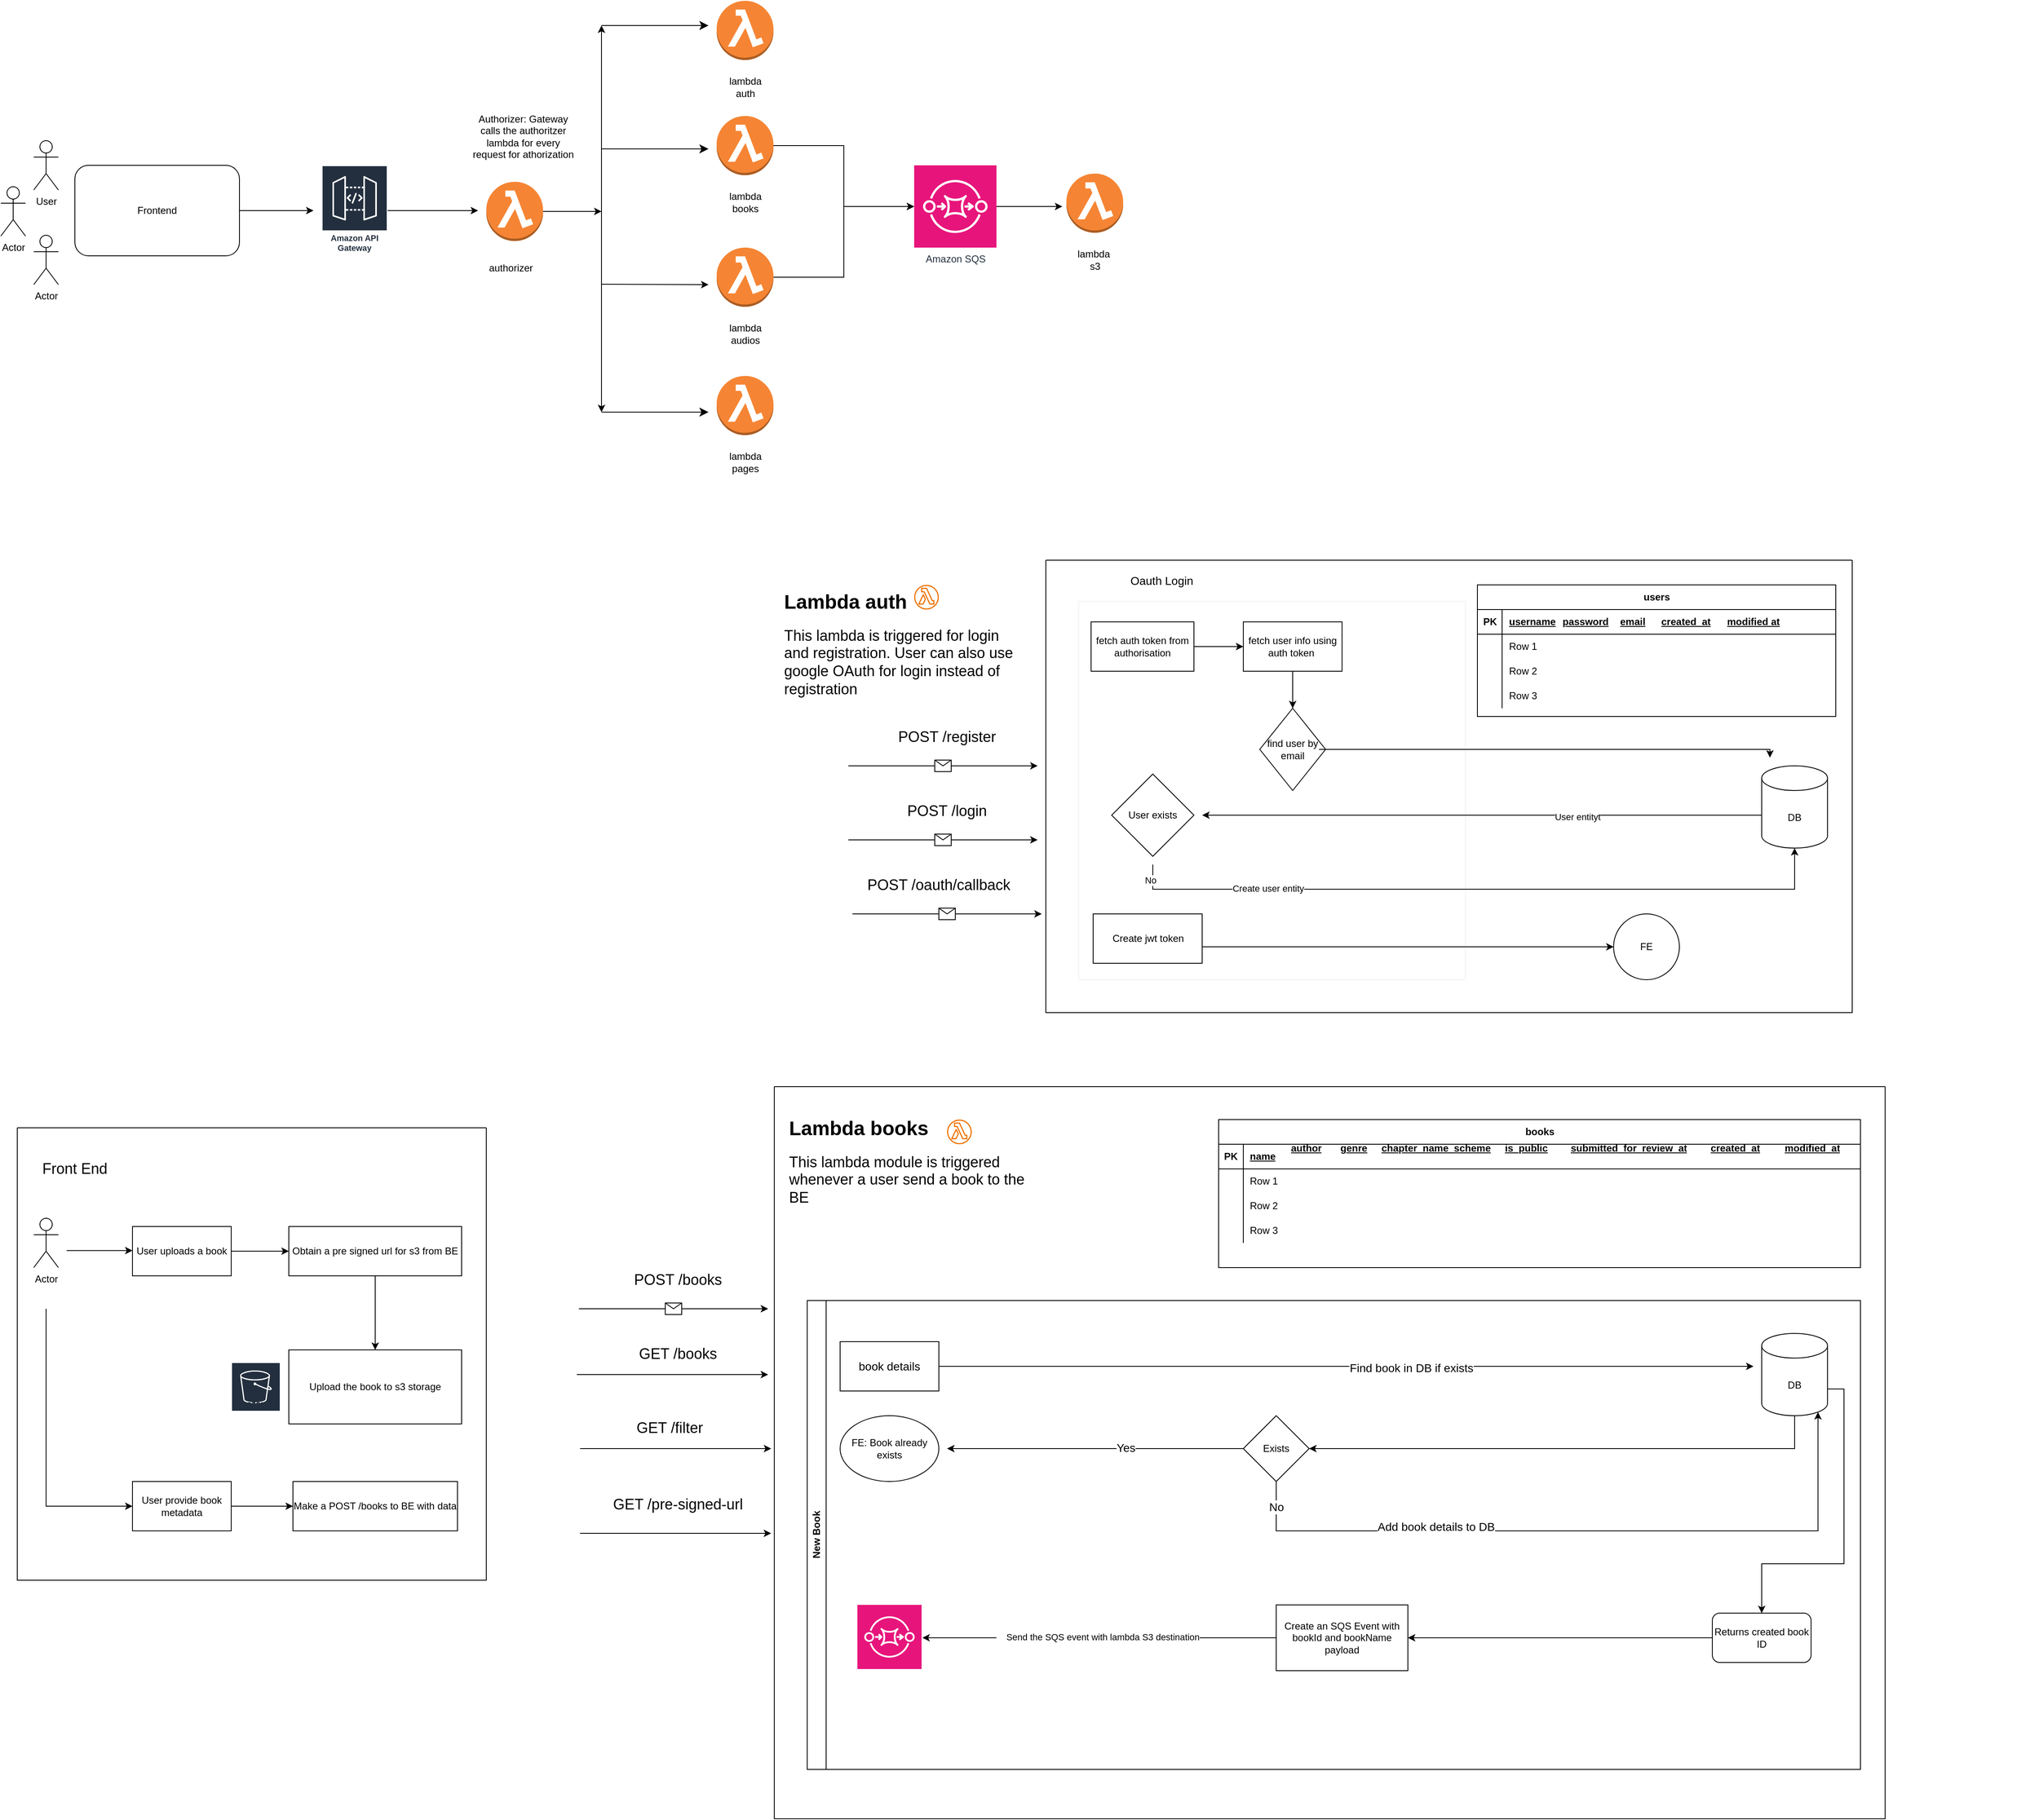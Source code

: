 <mxfile version="24.8.6">
  <diagram name="Page-1" id="2YBvvXClWsGukQMizWep">
    <mxGraphModel dx="1363" dy="924" grid="1" gridSize="10" guides="1" tooltips="1" connect="1" arrows="1" fold="1" page="1" pageScale="1" pageWidth="850" pageHeight="1100" math="0" shadow="0">
      <root>
        <mxCell id="0" />
        <mxCell id="1" parent="0" />
        <mxCell id="t9KaYm3IcildCPDt8CfC-64" style="edgeStyle=orthogonalEdgeStyle;rounded=0;orthogonalLoop=1;jettySize=auto;html=1;" edge="1" parent="1" source="t9KaYm3IcildCPDt8CfC-1">
          <mxGeometry relative="1" as="geometry">
            <mxPoint x="400" y="275" as="targetPoint" />
          </mxGeometry>
        </mxCell>
        <mxCell id="t9KaYm3IcildCPDt8CfC-1" value="Frontend" style="rounded=1;whiteSpace=wrap;html=1;" vertex="1" parent="1">
          <mxGeometry x="110" y="220" width="200" height="110" as="geometry" />
        </mxCell>
        <mxCell id="t9KaYm3IcildCPDt8CfC-2" value="User" style="shape=umlActor;verticalLabelPosition=bottom;verticalAlign=top;html=1;outlineConnect=0;" vertex="1" parent="1">
          <mxGeometry x="60" y="190" width="30" height="60" as="geometry" />
        </mxCell>
        <mxCell id="t9KaYm3IcildCPDt8CfC-45" style="edgeStyle=orthogonalEdgeStyle;rounded=0;orthogonalLoop=1;jettySize=auto;html=1;" edge="1" parent="1" source="t9KaYm3IcildCPDt8CfC-3">
          <mxGeometry relative="1" as="geometry">
            <mxPoint x="600" y="275" as="targetPoint" />
          </mxGeometry>
        </mxCell>
        <mxCell id="t9KaYm3IcildCPDt8CfC-3" value="Amazon API Gateway" style="sketch=0;outlineConnect=0;fontColor=#232F3E;gradientColor=none;strokeColor=#ffffff;fillColor=#232F3E;dashed=0;verticalLabelPosition=middle;verticalAlign=bottom;align=center;html=1;whiteSpace=wrap;fontSize=10;fontStyle=1;spacing=3;shape=mxgraph.aws4.productIcon;prIcon=mxgraph.aws4.api_gateway;" vertex="1" parent="1">
          <mxGeometry x="410" y="220" width="80" height="110" as="geometry" />
        </mxCell>
        <mxCell id="t9KaYm3IcildCPDt8CfC-52" style="edgeStyle=orthogonalEdgeStyle;rounded=0;orthogonalLoop=1;jettySize=auto;html=1;" edge="1" parent="1" source="t9KaYm3IcildCPDt8CfC-20">
          <mxGeometry relative="1" as="geometry">
            <mxPoint x="750" y="276" as="targetPoint" />
          </mxGeometry>
        </mxCell>
        <mxCell id="t9KaYm3IcildCPDt8CfC-20" value="" style="outlineConnect=0;dashed=0;verticalLabelPosition=bottom;verticalAlign=top;align=center;html=1;shape=mxgraph.aws3.lambda_function;fillColor=#F58534;gradientColor=none;" vertex="1" parent="1">
          <mxGeometry x="610" y="240" width="69" height="72" as="geometry" />
        </mxCell>
        <mxCell id="t9KaYm3IcildCPDt8CfC-21" value="authorizer" style="text;html=1;align=center;verticalAlign=middle;whiteSpace=wrap;rounded=0;" vertex="1" parent="1">
          <mxGeometry x="610" y="330" width="60" height="30" as="geometry" />
        </mxCell>
        <mxCell id="t9KaYm3IcildCPDt8CfC-22" value="" style="outlineConnect=0;dashed=0;verticalLabelPosition=bottom;verticalAlign=top;align=center;html=1;shape=mxgraph.aws3.lambda_function;fillColor=#F58534;gradientColor=none;" vertex="1" parent="1">
          <mxGeometry x="890" y="160" width="69" height="72" as="geometry" />
        </mxCell>
        <mxCell id="t9KaYm3IcildCPDt8CfC-23" value="lambda books" style="text;html=1;align=center;verticalAlign=middle;whiteSpace=wrap;rounded=0;" vertex="1" parent="1">
          <mxGeometry x="894.5" y="250" width="60" height="30" as="geometry" />
        </mxCell>
        <mxCell id="t9KaYm3IcildCPDt8CfC-24" value="" style="outlineConnect=0;dashed=0;verticalLabelPosition=bottom;verticalAlign=top;align=center;html=1;shape=mxgraph.aws3.lambda_function;fillColor=#F58534;gradientColor=none;" vertex="1" parent="1">
          <mxGeometry x="890" y="320" width="69" height="72" as="geometry" />
        </mxCell>
        <mxCell id="t9KaYm3IcildCPDt8CfC-25" value="lambda audios&lt;span style=&quot;caret-color: rgba(0, 0, 0, 0); color: rgba(0, 0, 0, 0); font-family: monospace; font-size: 0px; text-align: start; white-space: nowrap;&quot;&gt;%3CmxGraphModel%3E%3Croot%3E%3CmxCell%20id%3D%220%22%2F%3E%3CmxCell%20id%3D%221%22%20parent%3D%220%22%2F%3E%3CmxCell%20id%3D%222%22%20value%3D%22%22%20style%3D%22outlineConnect%3D0%3Bdashed%3D0%3BverticalLabelPosition%3Dbottom%3BverticalAlign%3Dtop%3Balign%3Dcenter%3Bhtml%3D1%3Bshape%3Dmxgraph.aws3.lambda_function%3BfillColor%3D%23F58534%3BgradientColor%3Dnone%3B%22%20vertex%3D%221%22%20parent%3D%221%22%3E%3CmxGeometry%20x%3D%22490%22%20y%3D%22460%22%20width%3D%2269%22%20height%3D%2272%22%20as%3D%22geometry%22%2F%3E%3C%2FmxCell%3E%3CmxCell%20id%3D%223%22%20value%3D%22books%22%20style%3D%22text%3Bhtml%3D1%3Balign%3Dcenter%3BverticalAlign%3Dmiddle%3BwhiteSpace%3Dwrap%3Brounded%3D0%3B%22%20vertex%3D%221%22%20parent%3D%221%22%3E%3CmxGeometry%20x%3D%22494.5%22%20y%3D%22550%22%20width%3D%2260%22%20height%3D%2230%22%20as%3D%22geometry%22%2F%3E%3C%2FmxCell%3E%3C%2Froot%3E%3C%2FmxGraphModel%3E&lt;/span&gt;" style="text;html=1;align=center;verticalAlign=middle;whiteSpace=wrap;rounded=0;" vertex="1" parent="1">
          <mxGeometry x="894.5" y="410" width="60" height="30" as="geometry" />
        </mxCell>
        <mxCell id="t9KaYm3IcildCPDt8CfC-26" value="" style="outlineConnect=0;dashed=0;verticalLabelPosition=bottom;verticalAlign=top;align=center;html=1;shape=mxgraph.aws3.lambda_function;fillColor=#F58534;gradientColor=none;" vertex="1" parent="1">
          <mxGeometry x="890" y="476" width="69" height="72" as="geometry" />
        </mxCell>
        <mxCell id="t9KaYm3IcildCPDt8CfC-27" value="lambda pages" style="text;html=1;align=center;verticalAlign=middle;whiteSpace=wrap;rounded=0;" vertex="1" parent="1">
          <mxGeometry x="894.5" y="566" width="60" height="30" as="geometry" />
        </mxCell>
        <mxCell id="t9KaYm3IcildCPDt8CfC-28" value="" style="outlineConnect=0;dashed=0;verticalLabelPosition=bottom;verticalAlign=top;align=center;html=1;shape=mxgraph.aws3.lambda_function;fillColor=#F58534;gradientColor=none;" vertex="1" parent="1">
          <mxGeometry x="1315" y="230" width="69" height="72" as="geometry" />
        </mxCell>
        <mxCell id="t9KaYm3IcildCPDt8CfC-29" value="lambda&amp;nbsp;&lt;div&gt;s3&lt;/div&gt;" style="text;html=1;align=center;verticalAlign=middle;whiteSpace=wrap;rounded=0;" vertex="1" parent="1">
          <mxGeometry x="1319.5" y="320" width="60" height="30" as="geometry" />
        </mxCell>
        <mxCell id="t9KaYm3IcildCPDt8CfC-38" value="" style="edgeStyle=segmentEdgeStyle;endArrow=classic;html=1;curved=0;rounded=0;endSize=8;startSize=8;sourcePerimeterSpacing=0;targetPerimeterSpacing=0;" edge="1" parent="1">
          <mxGeometry width="100" relative="1" as="geometry">
            <mxPoint x="750" y="200" as="sourcePoint" />
            <mxPoint x="880" y="200" as="targetPoint" />
            <Array as="points">
              <mxPoint x="780" y="200" />
              <mxPoint x="780" y="200" />
            </Array>
          </mxGeometry>
        </mxCell>
        <mxCell id="t9KaYm3IcildCPDt8CfC-39" value="" style="endArrow=classic;html=1;rounded=0;" edge="1" parent="1">
          <mxGeometry width="50" height="50" relative="1" as="geometry">
            <mxPoint x="750" y="364.5" as="sourcePoint" />
            <mxPoint x="880" y="365" as="targetPoint" />
          </mxGeometry>
        </mxCell>
        <mxCell id="t9KaYm3IcildCPDt8CfC-41" value="" style="edgeStyle=segmentEdgeStyle;endArrow=classic;html=1;curved=0;rounded=0;endSize=8;startSize=8;sourcePerimeterSpacing=0;targetPerimeterSpacing=0;" edge="1" parent="1">
          <mxGeometry width="100" relative="1" as="geometry">
            <mxPoint x="750" y="520" as="sourcePoint" />
            <mxPoint x="880" y="520" as="targetPoint" />
            <Array as="points">
              <mxPoint x="820" y="520" />
              <mxPoint x="820" y="520" />
            </Array>
          </mxGeometry>
        </mxCell>
        <mxCell id="t9KaYm3IcildCPDt8CfC-43" style="edgeStyle=orthogonalEdgeStyle;rounded=0;orthogonalLoop=1;jettySize=auto;html=1;" edge="1" parent="1">
          <mxGeometry relative="1" as="geometry">
            <mxPoint x="750" y="520" as="targetPoint" />
            <mxPoint x="750" y="395" as="sourcePoint" />
            <Array as="points">
              <mxPoint x="750" y="365" />
              <mxPoint x="750" y="365" />
            </Array>
          </mxGeometry>
        </mxCell>
        <mxCell id="t9KaYm3IcildCPDt8CfC-46" value="Authorizer: Gateway calls the authoritzer lambda for every request for athorization" style="text;html=1;align=center;verticalAlign=middle;whiteSpace=wrap;rounded=0;" vertex="1" parent="1">
          <mxGeometry x="590" y="150" width="130" height="70" as="geometry" />
        </mxCell>
        <mxCell id="t9KaYm3IcildCPDt8CfC-47" value="" style="outlineConnect=0;dashed=0;verticalLabelPosition=bottom;verticalAlign=top;align=center;html=1;shape=mxgraph.aws3.lambda_function;fillColor=#F58534;gradientColor=none;" vertex="1" parent="1">
          <mxGeometry x="890" y="20" width="69" height="72" as="geometry" />
        </mxCell>
        <mxCell id="t9KaYm3IcildCPDt8CfC-48" value="lambda auth" style="text;html=1;align=center;verticalAlign=middle;whiteSpace=wrap;rounded=0;" vertex="1" parent="1">
          <mxGeometry x="894.5" y="110" width="60" height="30" as="geometry" />
        </mxCell>
        <mxCell id="t9KaYm3IcildCPDt8CfC-49" value="" style="edgeStyle=segmentEdgeStyle;endArrow=classic;html=1;curved=0;rounded=0;endSize=8;startSize=8;sourcePerimeterSpacing=0;targetPerimeterSpacing=0;" edge="1" parent="1">
          <mxGeometry width="100" relative="1" as="geometry">
            <mxPoint x="750" y="50" as="sourcePoint" />
            <mxPoint x="880" y="50" as="targetPoint" />
            <Array as="points">
              <mxPoint x="840" y="50" />
              <mxPoint x="840" y="50" />
            </Array>
          </mxGeometry>
        </mxCell>
        <mxCell id="t9KaYm3IcildCPDt8CfC-51" value="" style="endArrow=classic;html=1;rounded=0;" edge="1" parent="1">
          <mxGeometry width="50" height="50" relative="1" as="geometry">
            <mxPoint x="750" y="200" as="sourcePoint" />
            <mxPoint x="750" y="50" as="targetPoint" />
          </mxGeometry>
        </mxCell>
        <mxCell id="t9KaYm3IcildCPDt8CfC-53" value="" style="endArrow=none;html=1;rounded=0;" edge="1" parent="1">
          <mxGeometry width="50" height="50" relative="1" as="geometry">
            <mxPoint x="750" y="370" as="sourcePoint" />
            <mxPoint x="750" y="200" as="targetPoint" />
          </mxGeometry>
        </mxCell>
        <mxCell id="t9KaYm3IcildCPDt8CfC-63" style="edgeStyle=orthogonalEdgeStyle;rounded=0;orthogonalLoop=1;jettySize=auto;html=1;" edge="1" parent="1" source="t9KaYm3IcildCPDt8CfC-55">
          <mxGeometry relative="1" as="geometry">
            <mxPoint x="1310" y="270" as="targetPoint" />
          </mxGeometry>
        </mxCell>
        <mxCell id="t9KaYm3IcildCPDt8CfC-55" value="Amazon SQS" style="sketch=0;points=[[0,0,0],[0.25,0,0],[0.5,0,0],[0.75,0,0],[1,0,0],[0,1,0],[0.25,1,0],[0.5,1,0],[0.75,1,0],[1,1,0],[0,0.25,0],[0,0.5,0],[0,0.75,0],[1,0.25,0],[1,0.5,0],[1,0.75,0]];outlineConnect=0;fontColor=#232F3E;fillColor=#E7157B;strokeColor=#ffffff;dashed=0;verticalLabelPosition=bottom;verticalAlign=top;align=center;html=1;fontSize=12;fontStyle=0;aspect=fixed;shape=mxgraph.aws4.resourceIcon;resIcon=mxgraph.aws4.sqs;" vertex="1" parent="1">
          <mxGeometry x="1130" y="220" width="100" height="100" as="geometry" />
        </mxCell>
        <mxCell id="t9KaYm3IcildCPDt8CfC-60" style="edgeStyle=orthogonalEdgeStyle;rounded=0;orthogonalLoop=1;jettySize=auto;html=1;entryX=0;entryY=0.5;entryDx=0;entryDy=0;entryPerimeter=0;" edge="1" parent="1" source="t9KaYm3IcildCPDt8CfC-22" target="t9KaYm3IcildCPDt8CfC-55">
          <mxGeometry relative="1" as="geometry" />
        </mxCell>
        <mxCell id="t9KaYm3IcildCPDt8CfC-61" style="edgeStyle=orthogonalEdgeStyle;rounded=0;orthogonalLoop=1;jettySize=auto;html=1;entryX=0;entryY=0.5;entryDx=0;entryDy=0;entryPerimeter=0;" edge="1" parent="1" source="t9KaYm3IcildCPDt8CfC-24" target="t9KaYm3IcildCPDt8CfC-55">
          <mxGeometry relative="1" as="geometry" />
        </mxCell>
        <mxCell id="t9KaYm3IcildCPDt8CfC-65" value="Actor" style="shape=umlActor;verticalLabelPosition=bottom;verticalAlign=top;html=1;outlineConnect=0;" vertex="1" parent="1">
          <mxGeometry x="20" y="246" width="30" height="60" as="geometry" />
        </mxCell>
        <mxCell id="t9KaYm3IcildCPDt8CfC-67" value="Actor" style="shape=umlActor;verticalLabelPosition=bottom;verticalAlign=top;html=1;outlineConnect=0;" vertex="1" parent="1">
          <mxGeometry x="60" y="305" width="30" height="60" as="geometry" />
        </mxCell>
        <mxCell id="t9KaYm3IcildCPDt8CfC-68" value="&lt;h1 style=&quot;margin-top: 0px;&quot;&gt;Lambda auth&lt;/h1&gt;&lt;div&gt;&lt;font style=&quot;font-size: 18px;&quot;&gt;This lambda is triggered for login and registration. User can also use google OAuth for&amp;nbsp;login instead of registration&lt;/font&gt;&lt;/div&gt;" style="text;html=1;whiteSpace=wrap;overflow=hidden;rounded=0;" vertex="1" parent="1">
          <mxGeometry x="970" y="730" width="290" height="140" as="geometry" />
        </mxCell>
        <mxCell id="t9KaYm3IcildCPDt8CfC-70" value="" style="sketch=0;outlineConnect=0;fontColor=#232F3E;gradientColor=none;fillColor=#ED7100;strokeColor=none;dashed=0;verticalLabelPosition=bottom;verticalAlign=top;align=center;html=1;fontSize=12;fontStyle=0;aspect=fixed;pointerEvents=1;shape=mxgraph.aws4.lambda_function;" vertex="1" parent="1">
          <mxGeometry x="1130" y="730" width="30" height="30" as="geometry" />
        </mxCell>
        <mxCell id="t9KaYm3IcildCPDt8CfC-71" value="" style="swimlane;startSize=0;" vertex="1" parent="1">
          <mxGeometry x="1290" y="700" width="980" height="550" as="geometry">
            <mxRectangle x="370" y="740" width="50" height="40" as="alternateBounds" />
          </mxGeometry>
        </mxCell>
        <mxCell id="t9KaYm3IcildCPDt8CfC-86" value="users" style="shape=table;startSize=30;container=1;collapsible=1;childLayout=tableLayout;fixedRows=1;rowLines=0;fontStyle=1;align=center;resizeLast=1;html=1;" vertex="1" parent="t9KaYm3IcildCPDt8CfC-71">
          <mxGeometry x="524.5" y="30" width="435.5" height="160" as="geometry" />
        </mxCell>
        <mxCell id="t9KaYm3IcildCPDt8CfC-87" value="" style="shape=tableRow;horizontal=0;startSize=0;swimlaneHead=0;swimlaneBody=0;fillColor=none;collapsible=0;dropTarget=0;points=[[0,0.5],[1,0.5]];portConstraint=eastwest;top=0;left=0;right=0;bottom=1;" vertex="1" parent="t9KaYm3IcildCPDt8CfC-86">
          <mxGeometry y="30" width="435.5" height="30" as="geometry" />
        </mxCell>
        <mxCell id="t9KaYm3IcildCPDt8CfC-88" value="PK" style="shape=partialRectangle;connectable=0;fillColor=none;top=0;left=0;bottom=0;right=0;fontStyle=1;overflow=hidden;whiteSpace=wrap;html=1;" vertex="1" parent="t9KaYm3IcildCPDt8CfC-87">
          <mxGeometry width="30" height="30" as="geometry">
            <mxRectangle width="30" height="30" as="alternateBounds" />
          </mxGeometry>
        </mxCell>
        <mxCell id="t9KaYm3IcildCPDt8CfC-89" value="username" style="shape=partialRectangle;connectable=0;fillColor=none;top=0;left=0;bottom=0;right=0;align=left;spacingLeft=6;fontStyle=5;overflow=hidden;whiteSpace=wrap;html=1;" vertex="1" parent="t9KaYm3IcildCPDt8CfC-87">
          <mxGeometry x="30" width="405.5" height="30" as="geometry">
            <mxRectangle width="405.5" height="30" as="alternateBounds" />
          </mxGeometry>
        </mxCell>
        <mxCell id="t9KaYm3IcildCPDt8CfC-90" value="" style="shape=tableRow;horizontal=0;startSize=0;swimlaneHead=0;swimlaneBody=0;fillColor=none;collapsible=0;dropTarget=0;points=[[0,0.5],[1,0.5]];portConstraint=eastwest;top=0;left=0;right=0;bottom=0;" vertex="1" parent="t9KaYm3IcildCPDt8CfC-86">
          <mxGeometry y="60" width="435.5" height="30" as="geometry" />
        </mxCell>
        <mxCell id="t9KaYm3IcildCPDt8CfC-91" value="" style="shape=partialRectangle;connectable=0;fillColor=none;top=0;left=0;bottom=0;right=0;editable=1;overflow=hidden;whiteSpace=wrap;html=1;" vertex="1" parent="t9KaYm3IcildCPDt8CfC-90">
          <mxGeometry width="30" height="30" as="geometry">
            <mxRectangle width="30" height="30" as="alternateBounds" />
          </mxGeometry>
        </mxCell>
        <mxCell id="t9KaYm3IcildCPDt8CfC-92" value="Row 1" style="shape=partialRectangle;connectable=0;fillColor=none;top=0;left=0;bottom=0;right=0;align=left;spacingLeft=6;overflow=hidden;whiteSpace=wrap;html=1;" vertex="1" parent="t9KaYm3IcildCPDt8CfC-90">
          <mxGeometry x="30" width="405.5" height="30" as="geometry">
            <mxRectangle width="405.5" height="30" as="alternateBounds" />
          </mxGeometry>
        </mxCell>
        <mxCell id="t9KaYm3IcildCPDt8CfC-93" value="" style="shape=tableRow;horizontal=0;startSize=0;swimlaneHead=0;swimlaneBody=0;fillColor=none;collapsible=0;dropTarget=0;points=[[0,0.5],[1,0.5]];portConstraint=eastwest;top=0;left=0;right=0;bottom=0;" vertex="1" parent="t9KaYm3IcildCPDt8CfC-86">
          <mxGeometry y="90" width="435.5" height="30" as="geometry" />
        </mxCell>
        <mxCell id="t9KaYm3IcildCPDt8CfC-94" value="" style="shape=partialRectangle;connectable=0;fillColor=none;top=0;left=0;bottom=0;right=0;editable=1;overflow=hidden;whiteSpace=wrap;html=1;" vertex="1" parent="t9KaYm3IcildCPDt8CfC-93">
          <mxGeometry width="30" height="30" as="geometry">
            <mxRectangle width="30" height="30" as="alternateBounds" />
          </mxGeometry>
        </mxCell>
        <mxCell id="t9KaYm3IcildCPDt8CfC-95" value="Row 2" style="shape=partialRectangle;connectable=0;fillColor=none;top=0;left=0;bottom=0;right=0;align=left;spacingLeft=6;overflow=hidden;whiteSpace=wrap;html=1;" vertex="1" parent="t9KaYm3IcildCPDt8CfC-93">
          <mxGeometry x="30" width="405.5" height="30" as="geometry">
            <mxRectangle width="405.5" height="30" as="alternateBounds" />
          </mxGeometry>
        </mxCell>
        <mxCell id="t9KaYm3IcildCPDt8CfC-96" value="" style="shape=tableRow;horizontal=0;startSize=0;swimlaneHead=0;swimlaneBody=0;fillColor=none;collapsible=0;dropTarget=0;points=[[0,0.5],[1,0.5]];portConstraint=eastwest;top=0;left=0;right=0;bottom=0;" vertex="1" parent="t9KaYm3IcildCPDt8CfC-86">
          <mxGeometry y="120" width="435.5" height="30" as="geometry" />
        </mxCell>
        <mxCell id="t9KaYm3IcildCPDt8CfC-97" value="" style="shape=partialRectangle;connectable=0;fillColor=none;top=0;left=0;bottom=0;right=0;editable=1;overflow=hidden;whiteSpace=wrap;html=1;" vertex="1" parent="t9KaYm3IcildCPDt8CfC-96">
          <mxGeometry width="30" height="30" as="geometry">
            <mxRectangle width="30" height="30" as="alternateBounds" />
          </mxGeometry>
        </mxCell>
        <mxCell id="t9KaYm3IcildCPDt8CfC-98" value="Row 3" style="shape=partialRectangle;connectable=0;fillColor=none;top=0;left=0;bottom=0;right=0;align=left;spacingLeft=6;overflow=hidden;whiteSpace=wrap;html=1;" vertex="1" parent="t9KaYm3IcildCPDt8CfC-96">
          <mxGeometry x="30" width="405.5" height="30" as="geometry">
            <mxRectangle width="405.5" height="30" as="alternateBounds" />
          </mxGeometry>
        </mxCell>
        <mxCell id="t9KaYm3IcildCPDt8CfC-99" value="password" style="shape=partialRectangle;connectable=0;fillColor=none;top=0;left=0;bottom=0;right=0;align=left;spacingLeft=6;fontStyle=5;overflow=hidden;whiteSpace=wrap;html=1;" vertex="1" parent="t9KaYm3IcildCPDt8CfC-71">
          <mxGeometry x="620" y="60" width="315.5" height="30" as="geometry">
            <mxRectangle width="315.5" height="30" as="alternateBounds" />
          </mxGeometry>
        </mxCell>
        <mxCell id="t9KaYm3IcildCPDt8CfC-100" value="email" style="shape=partialRectangle;connectable=0;fillColor=none;top=0;left=0;bottom=0;right=0;align=left;spacingLeft=6;fontStyle=5;overflow=hidden;whiteSpace=wrap;html=1;" vertex="1" parent="t9KaYm3IcildCPDt8CfC-71">
          <mxGeometry x="690" y="60" width="315.5" height="30" as="geometry">
            <mxRectangle width="315.5" height="30" as="alternateBounds" />
          </mxGeometry>
        </mxCell>
        <mxCell id="t9KaYm3IcildCPDt8CfC-101" value="created_at" style="shape=partialRectangle;connectable=0;fillColor=none;top=0;left=0;bottom=0;right=0;align=left;spacingLeft=6;fontStyle=5;overflow=hidden;whiteSpace=wrap;html=1;" vertex="1" parent="t9KaYm3IcildCPDt8CfC-71">
          <mxGeometry x="740" y="60" width="315.5" height="30" as="geometry">
            <mxRectangle width="315.5" height="30" as="alternateBounds" />
          </mxGeometry>
        </mxCell>
        <mxCell id="t9KaYm3IcildCPDt8CfC-102" value="modified at" style="shape=partialRectangle;connectable=0;fillColor=none;top=0;left=0;bottom=0;right=0;align=left;spacingLeft=6;fontStyle=5;overflow=hidden;whiteSpace=wrap;html=1;" vertex="1" parent="t9KaYm3IcildCPDt8CfC-71">
          <mxGeometry x="820" y="60" width="315.5" height="30" as="geometry">
            <mxRectangle width="315.5" height="30" as="alternateBounds" />
          </mxGeometry>
        </mxCell>
        <mxCell id="t9KaYm3IcildCPDt8CfC-128" style="edgeStyle=orthogonalEdgeStyle;rounded=0;orthogonalLoop=1;jettySize=auto;html=1;entryX=1;entryY=0.5;entryDx=0;entryDy=0;" edge="1" parent="t9KaYm3IcildCPDt8CfC-71" source="t9KaYm3IcildCPDt8CfC-103">
          <mxGeometry relative="1" as="geometry">
            <mxPoint x="190" y="310" as="targetPoint" />
            <Array as="points">
              <mxPoint x="680" y="310" />
              <mxPoint x="680" y="310" />
            </Array>
          </mxGeometry>
        </mxCell>
        <mxCell id="t9KaYm3IcildCPDt8CfC-129" value="User entityt" style="edgeLabel;html=1;align=center;verticalAlign=middle;resizable=0;points=[];" vertex="1" connectable="0" parent="t9KaYm3IcildCPDt8CfC-128">
          <mxGeometry x="-0.34" y="2" relative="1" as="geometry">
            <mxPoint as="offset" />
          </mxGeometry>
        </mxCell>
        <mxCell id="t9KaYm3IcildCPDt8CfC-103" value="DB" style="shape=cylinder3;whiteSpace=wrap;html=1;boundedLbl=1;backgroundOutline=1;size=15;" vertex="1" parent="t9KaYm3IcildCPDt8CfC-71">
          <mxGeometry x="870" y="250" width="80" height="100" as="geometry" />
        </mxCell>
        <mxCell id="t9KaYm3IcildCPDt8CfC-105" value="" style="swimlane;startSize=0;rounded=0;swimlaneLine=1;opacity=5;" vertex="1" parent="t9KaYm3IcildCPDt8CfC-71">
          <mxGeometry x="40" y="50" width="470" height="460" as="geometry" />
        </mxCell>
        <mxCell id="t9KaYm3IcildCPDt8CfC-113" style="edgeStyle=orthogonalEdgeStyle;rounded=0;orthogonalLoop=1;jettySize=auto;html=1;entryX=0;entryY=0.5;entryDx=0;entryDy=0;" edge="1" parent="t9KaYm3IcildCPDt8CfC-105" source="t9KaYm3IcildCPDt8CfC-107" target="t9KaYm3IcildCPDt8CfC-110">
          <mxGeometry relative="1" as="geometry" />
        </mxCell>
        <mxCell id="t9KaYm3IcildCPDt8CfC-107" value="fetch auth token from authorisation" style="rounded=0;whiteSpace=wrap;html=1;" vertex="1" parent="t9KaYm3IcildCPDt8CfC-105">
          <mxGeometry x="15" y="25" width="125" height="60" as="geometry" />
        </mxCell>
        <mxCell id="t9KaYm3IcildCPDt8CfC-116" style="edgeStyle=orthogonalEdgeStyle;rounded=0;orthogonalLoop=1;jettySize=auto;html=1;entryX=0.5;entryY=0;entryDx=0;entryDy=0;" edge="1" parent="t9KaYm3IcildCPDt8CfC-105" source="t9KaYm3IcildCPDt8CfC-110" target="t9KaYm3IcildCPDt8CfC-112">
          <mxGeometry relative="1" as="geometry" />
        </mxCell>
        <mxCell id="t9KaYm3IcildCPDt8CfC-110" value="fetch user info using auth token&amp;nbsp;" style="rounded=0;whiteSpace=wrap;html=1;" vertex="1" parent="t9KaYm3IcildCPDt8CfC-105">
          <mxGeometry x="200" y="25" width="120" height="60" as="geometry" />
        </mxCell>
        <mxCell id="t9KaYm3IcildCPDt8CfC-112" value="find user by email" style="rhombus;whiteSpace=wrap;html=1;" vertex="1" parent="t9KaYm3IcildCPDt8CfC-105">
          <mxGeometry x="220" y="130" width="80" height="100" as="geometry" />
        </mxCell>
        <mxCell id="t9KaYm3IcildCPDt8CfC-130" value="User exists" style="rhombus;whiteSpace=wrap;html=1;" vertex="1" parent="t9KaYm3IcildCPDt8CfC-105">
          <mxGeometry x="40" y="210" width="100" height="100" as="geometry" />
        </mxCell>
        <mxCell id="t9KaYm3IcildCPDt8CfC-134" value="Create jwt token" style="rounded=0;whiteSpace=wrap;html=1;" vertex="1" parent="t9KaYm3IcildCPDt8CfC-105">
          <mxGeometry x="17.5" y="380" width="132.5" height="60" as="geometry" />
        </mxCell>
        <mxCell id="t9KaYm3IcildCPDt8CfC-131" style="edgeStyle=orthogonalEdgeStyle;rounded=0;orthogonalLoop=1;jettySize=auto;html=1;exitX=0.5;exitY=1;exitDx=0;exitDy=0;entryX=0.5;entryY=1;entryDx=0;entryDy=0;entryPerimeter=0;" edge="1" parent="t9KaYm3IcildCPDt8CfC-105" target="t9KaYm3IcildCPDt8CfC-103">
          <mxGeometry relative="1" as="geometry">
            <mxPoint x="90" y="320" as="sourcePoint" />
            <mxPoint x="820" y="290" as="targetPoint" />
            <Array as="points">
              <mxPoint x="90" y="350" />
              <mxPoint x="870" y="350" />
            </Array>
          </mxGeometry>
        </mxCell>
        <mxCell id="t9KaYm3IcildCPDt8CfC-132" value="No" style="edgeLabel;html=1;align=center;verticalAlign=middle;resizable=0;points=[];" vertex="1" connectable="0" parent="t9KaYm3IcildCPDt8CfC-131">
          <mxGeometry x="-0.957" y="-3" relative="1" as="geometry">
            <mxPoint as="offset" />
          </mxGeometry>
        </mxCell>
        <mxCell id="t9KaYm3IcildCPDt8CfC-133" value="Create user entity" style="edgeLabel;html=1;align=center;verticalAlign=middle;resizable=0;points=[];" vertex="1" connectable="0" parent="t9KaYm3IcildCPDt8CfC-131">
          <mxGeometry x="-0.604" y="1" relative="1" as="geometry">
            <mxPoint x="-1" as="offset" />
          </mxGeometry>
        </mxCell>
        <mxCell id="t9KaYm3IcildCPDt8CfC-124" style="edgeStyle=orthogonalEdgeStyle;rounded=0;orthogonalLoop=1;jettySize=auto;html=1;" edge="1" parent="t9KaYm3IcildCPDt8CfC-105">
          <mxGeometry relative="1" as="geometry">
            <mxPoint x="292" y="180" as="sourcePoint" />
            <mxPoint x="840" y="190" as="targetPoint" />
            <Array as="points">
              <mxPoint x="840" y="180" />
            </Array>
          </mxGeometry>
        </mxCell>
        <mxCell id="t9KaYm3IcildCPDt8CfC-106" value="&lt;font style=&quot;font-size: 14px;&quot;&gt;Oauth Login&lt;/font&gt;" style="text;html=1;align=center;verticalAlign=middle;whiteSpace=wrap;rounded=0;" vertex="1" parent="t9KaYm3IcildCPDt8CfC-71">
          <mxGeometry x="41" y="10" width="200" height="30" as="geometry" />
        </mxCell>
        <mxCell id="t9KaYm3IcildCPDt8CfC-138" value="FE" style="ellipse;whiteSpace=wrap;html=1;rounded=0;" vertex="1" parent="t9KaYm3IcildCPDt8CfC-71">
          <mxGeometry x="690" y="430" width="80" height="80" as="geometry" />
        </mxCell>
        <mxCell id="t9KaYm3IcildCPDt8CfC-139" value="" style="edgeStyle=orthogonalEdgeStyle;rounded=0;orthogonalLoop=1;jettySize=auto;html=1;" edge="1" parent="t9KaYm3IcildCPDt8CfC-71" source="t9KaYm3IcildCPDt8CfC-134" target="t9KaYm3IcildCPDt8CfC-138">
          <mxGeometry relative="1" as="geometry">
            <Array as="points">
              <mxPoint x="330" y="470" />
              <mxPoint x="330" y="470" />
            </Array>
          </mxGeometry>
        </mxCell>
        <mxCell id="t9KaYm3IcildCPDt8CfC-72" value="" style="endArrow=classic;html=1;rounded=0;" edge="1" parent="1">
          <mxGeometry relative="1" as="geometry">
            <mxPoint x="1050" y="950" as="sourcePoint" />
            <mxPoint x="1280" y="950" as="targetPoint" />
          </mxGeometry>
        </mxCell>
        <mxCell id="t9KaYm3IcildCPDt8CfC-73" value="" style="shape=message;html=1;outlineConnect=0;" vertex="1" parent="t9KaYm3IcildCPDt8CfC-72">
          <mxGeometry width="20" height="14" relative="1" as="geometry">
            <mxPoint x="-10" y="-7" as="offset" />
          </mxGeometry>
        </mxCell>
        <mxCell id="t9KaYm3IcildCPDt8CfC-75" value="&lt;font style=&quot;font-size: 18px;&quot;&gt;POST /register&lt;/font&gt;" style="text;html=1;align=center;verticalAlign=middle;whiteSpace=wrap;rounded=0;" vertex="1" parent="1">
          <mxGeometry x="1090" y="880" width="160" height="70" as="geometry" />
        </mxCell>
        <mxCell id="t9KaYm3IcildCPDt8CfC-80" value="" style="endArrow=classic;html=1;rounded=0;" edge="1" parent="1">
          <mxGeometry relative="1" as="geometry">
            <mxPoint x="1050" y="1040" as="sourcePoint" />
            <mxPoint x="1280" y="1040" as="targetPoint" />
          </mxGeometry>
        </mxCell>
        <mxCell id="t9KaYm3IcildCPDt8CfC-81" value="" style="shape=message;html=1;outlineConnect=0;" vertex="1" parent="t9KaYm3IcildCPDt8CfC-80">
          <mxGeometry width="20" height="14" relative="1" as="geometry">
            <mxPoint x="-10" y="-7" as="offset" />
          </mxGeometry>
        </mxCell>
        <mxCell id="t9KaYm3IcildCPDt8CfC-82" value="&lt;font style=&quot;font-size: 18px;&quot;&gt;POST /login&lt;/font&gt;" style="text;html=1;align=center;verticalAlign=middle;whiteSpace=wrap;rounded=0;" vertex="1" parent="1">
          <mxGeometry x="1090" y="970" width="160" height="70" as="geometry" />
        </mxCell>
        <mxCell id="t9KaYm3IcildCPDt8CfC-83" value="" style="endArrow=classic;html=1;rounded=0;" edge="1" parent="1">
          <mxGeometry relative="1" as="geometry">
            <mxPoint x="1055" y="1130" as="sourcePoint" />
            <mxPoint x="1285" y="1130" as="targetPoint" />
          </mxGeometry>
        </mxCell>
        <mxCell id="t9KaYm3IcildCPDt8CfC-84" value="" style="shape=message;html=1;outlineConnect=0;" vertex="1" parent="t9KaYm3IcildCPDt8CfC-83">
          <mxGeometry width="20" height="14" relative="1" as="geometry">
            <mxPoint x="-10" y="-7" as="offset" />
          </mxGeometry>
        </mxCell>
        <mxCell id="t9KaYm3IcildCPDt8CfC-85" value="&lt;font style=&quot;font-size: 18px;&quot;&gt;POST /oauth/callback&lt;/font&gt;" style="text;html=1;align=center;verticalAlign=middle;whiteSpace=wrap;rounded=0;" vertex="1" parent="1">
          <mxGeometry x="1070" y="1060" width="180" height="70" as="geometry" />
        </mxCell>
        <mxCell id="t9KaYm3IcildCPDt8CfC-142" value="" style="swimlane;startSize=0;" vertex="1" parent="1">
          <mxGeometry x="960" y="1340" width="1350" height="890" as="geometry">
            <mxRectangle x="370" y="740" width="50" height="40" as="alternateBounds" />
          </mxGeometry>
        </mxCell>
        <mxCell id="t9KaYm3IcildCPDt8CfC-143" value="books" style="shape=table;startSize=30;container=1;collapsible=1;childLayout=tableLayout;fixedRows=1;rowLines=0;fontStyle=1;align=center;resizeLast=1;html=1;" vertex="1" parent="t9KaYm3IcildCPDt8CfC-142">
          <mxGeometry x="540" y="40" width="780" height="180" as="geometry" />
        </mxCell>
        <mxCell id="t9KaYm3IcildCPDt8CfC-144" value="" style="shape=tableRow;horizontal=0;startSize=0;swimlaneHead=0;swimlaneBody=0;fillColor=none;collapsible=0;dropTarget=0;points=[[0,0.5],[1,0.5]];portConstraint=eastwest;top=0;left=0;right=0;bottom=1;" vertex="1" parent="t9KaYm3IcildCPDt8CfC-143">
          <mxGeometry y="30" width="780" height="30" as="geometry" />
        </mxCell>
        <mxCell id="t9KaYm3IcildCPDt8CfC-145" value="PK" style="shape=partialRectangle;connectable=0;fillColor=none;top=0;left=0;bottom=0;right=0;fontStyle=1;overflow=hidden;whiteSpace=wrap;html=1;" vertex="1" parent="t9KaYm3IcildCPDt8CfC-144">
          <mxGeometry width="30" height="30" as="geometry">
            <mxRectangle width="30" height="30" as="alternateBounds" />
          </mxGeometry>
        </mxCell>
        <mxCell id="t9KaYm3IcildCPDt8CfC-146" value="name" style="shape=partialRectangle;connectable=0;fillColor=none;top=0;left=0;bottom=0;right=0;align=left;spacingLeft=6;fontStyle=5;overflow=hidden;whiteSpace=wrap;html=1;" vertex="1" parent="t9KaYm3IcildCPDt8CfC-144">
          <mxGeometry x="30" width="750" height="30" as="geometry">
            <mxRectangle width="750" height="30" as="alternateBounds" />
          </mxGeometry>
        </mxCell>
        <mxCell id="t9KaYm3IcildCPDt8CfC-147" value="" style="shape=tableRow;horizontal=0;startSize=0;swimlaneHead=0;swimlaneBody=0;fillColor=none;collapsible=0;dropTarget=0;points=[[0,0.5],[1,0.5]];portConstraint=eastwest;top=0;left=0;right=0;bottom=0;" vertex="1" parent="t9KaYm3IcildCPDt8CfC-143">
          <mxGeometry y="60" width="780" height="30" as="geometry" />
        </mxCell>
        <mxCell id="t9KaYm3IcildCPDt8CfC-148" value="" style="shape=partialRectangle;connectable=0;fillColor=none;top=0;left=0;bottom=0;right=0;editable=1;overflow=hidden;whiteSpace=wrap;html=1;" vertex="1" parent="t9KaYm3IcildCPDt8CfC-147">
          <mxGeometry width="30" height="30" as="geometry">
            <mxRectangle width="30" height="30" as="alternateBounds" />
          </mxGeometry>
        </mxCell>
        <mxCell id="t9KaYm3IcildCPDt8CfC-149" value="Row 1" style="shape=partialRectangle;connectable=0;fillColor=none;top=0;left=0;bottom=0;right=0;align=left;spacingLeft=6;overflow=hidden;whiteSpace=wrap;html=1;" vertex="1" parent="t9KaYm3IcildCPDt8CfC-147">
          <mxGeometry x="30" width="750" height="30" as="geometry">
            <mxRectangle width="750" height="30" as="alternateBounds" />
          </mxGeometry>
        </mxCell>
        <mxCell id="t9KaYm3IcildCPDt8CfC-150" value="" style="shape=tableRow;horizontal=0;startSize=0;swimlaneHead=0;swimlaneBody=0;fillColor=none;collapsible=0;dropTarget=0;points=[[0,0.5],[1,0.5]];portConstraint=eastwest;top=0;left=0;right=0;bottom=0;" vertex="1" parent="t9KaYm3IcildCPDt8CfC-143">
          <mxGeometry y="90" width="780" height="30" as="geometry" />
        </mxCell>
        <mxCell id="t9KaYm3IcildCPDt8CfC-151" value="" style="shape=partialRectangle;connectable=0;fillColor=none;top=0;left=0;bottom=0;right=0;editable=1;overflow=hidden;whiteSpace=wrap;html=1;" vertex="1" parent="t9KaYm3IcildCPDt8CfC-150">
          <mxGeometry width="30" height="30" as="geometry">
            <mxRectangle width="30" height="30" as="alternateBounds" />
          </mxGeometry>
        </mxCell>
        <mxCell id="t9KaYm3IcildCPDt8CfC-152" value="Row 2" style="shape=partialRectangle;connectable=0;fillColor=none;top=0;left=0;bottom=0;right=0;align=left;spacingLeft=6;overflow=hidden;whiteSpace=wrap;html=1;" vertex="1" parent="t9KaYm3IcildCPDt8CfC-150">
          <mxGeometry x="30" width="750" height="30" as="geometry">
            <mxRectangle width="750" height="30" as="alternateBounds" />
          </mxGeometry>
        </mxCell>
        <mxCell id="t9KaYm3IcildCPDt8CfC-153" value="" style="shape=tableRow;horizontal=0;startSize=0;swimlaneHead=0;swimlaneBody=0;fillColor=none;collapsible=0;dropTarget=0;points=[[0,0.5],[1,0.5]];portConstraint=eastwest;top=0;left=0;right=0;bottom=0;" vertex="1" parent="t9KaYm3IcildCPDt8CfC-143">
          <mxGeometry y="120" width="780" height="30" as="geometry" />
        </mxCell>
        <mxCell id="t9KaYm3IcildCPDt8CfC-154" value="" style="shape=partialRectangle;connectable=0;fillColor=none;top=0;left=0;bottom=0;right=0;editable=1;overflow=hidden;whiteSpace=wrap;html=1;" vertex="1" parent="t9KaYm3IcildCPDt8CfC-153">
          <mxGeometry width="30" height="30" as="geometry">
            <mxRectangle width="30" height="30" as="alternateBounds" />
          </mxGeometry>
        </mxCell>
        <mxCell id="t9KaYm3IcildCPDt8CfC-155" value="Row 3" style="shape=partialRectangle;connectable=0;fillColor=none;top=0;left=0;bottom=0;right=0;align=left;spacingLeft=6;overflow=hidden;whiteSpace=wrap;html=1;" vertex="1" parent="t9KaYm3IcildCPDt8CfC-153">
          <mxGeometry x="30" width="750" height="30" as="geometry">
            <mxRectangle width="750" height="30" as="alternateBounds" />
          </mxGeometry>
        </mxCell>
        <mxCell id="t9KaYm3IcildCPDt8CfC-156" value="author" style="shape=partialRectangle;connectable=0;fillColor=none;top=0;left=0;bottom=0;right=0;align=left;spacingLeft=6;fontStyle=5;overflow=hidden;whiteSpace=wrap;html=1;" vertex="1" parent="t9KaYm3IcildCPDt8CfC-142">
          <mxGeometry x="620" y="60" width="315.5" height="30" as="geometry">
            <mxRectangle width="315.5" height="30" as="alternateBounds" />
          </mxGeometry>
        </mxCell>
        <mxCell id="t9KaYm3IcildCPDt8CfC-157" value="genre" style="shape=partialRectangle;connectable=0;fillColor=none;top=0;left=0;bottom=0;right=0;align=left;spacingLeft=6;fontStyle=5;overflow=hidden;whiteSpace=wrap;html=1;" vertex="1" parent="t9KaYm3IcildCPDt8CfC-142">
          <mxGeometry x="680" y="60" width="315.5" height="30" as="geometry">
            <mxRectangle width="315.5" height="30" as="alternateBounds" />
          </mxGeometry>
        </mxCell>
        <mxCell id="t9KaYm3IcildCPDt8CfC-158" value="chapter_name_scheme" style="shape=partialRectangle;connectable=0;fillColor=none;top=0;left=0;bottom=0;right=0;align=left;spacingLeft=6;fontStyle=5;overflow=hidden;whiteSpace=wrap;html=1;" vertex="1" parent="t9KaYm3IcildCPDt8CfC-142">
          <mxGeometry x="730" y="60" width="315.5" height="30" as="geometry">
            <mxRectangle width="315.5" height="30" as="alternateBounds" />
          </mxGeometry>
        </mxCell>
        <mxCell id="t9KaYm3IcildCPDt8CfC-196" value="is_public" style="shape=partialRectangle;connectable=0;fillColor=none;top=0;left=0;bottom=0;right=0;align=left;spacingLeft=6;fontStyle=5;overflow=hidden;whiteSpace=wrap;html=1;" vertex="1" parent="t9KaYm3IcildCPDt8CfC-142">
          <mxGeometry x="880" y="60" width="315.5" height="30" as="geometry">
            <mxRectangle width="315.5" height="30" as="alternateBounds" />
          </mxGeometry>
        </mxCell>
        <mxCell id="t9KaYm3IcildCPDt8CfC-197" value="submitted_for_review_at" style="shape=partialRectangle;connectable=0;fillColor=none;top=0;left=0;bottom=0;right=0;align=left;spacingLeft=6;fontStyle=5;overflow=hidden;whiteSpace=wrap;html=1;" vertex="1" parent="t9KaYm3IcildCPDt8CfC-142">
          <mxGeometry x="960" y="60" width="315.5" height="30" as="geometry">
            <mxRectangle width="315.5" height="30" as="alternateBounds" />
          </mxGeometry>
        </mxCell>
        <mxCell id="t9KaYm3IcildCPDt8CfC-198" value="created_at" style="shape=partialRectangle;connectable=0;fillColor=none;top=0;left=0;bottom=0;right=0;align=left;spacingLeft=6;fontStyle=5;overflow=hidden;whiteSpace=wrap;html=1;" vertex="1" parent="t9KaYm3IcildCPDt8CfC-142">
          <mxGeometry x="1130" y="60" width="315.5" height="30" as="geometry">
            <mxRectangle width="315.5" height="30" as="alternateBounds" />
          </mxGeometry>
        </mxCell>
        <mxCell id="t9KaYm3IcildCPDt8CfC-199" value="modified_at" style="shape=partialRectangle;connectable=0;fillColor=none;top=0;left=0;bottom=0;right=0;align=left;spacingLeft=6;fontStyle=5;overflow=hidden;whiteSpace=wrap;html=1;" vertex="1" parent="t9KaYm3IcildCPDt8CfC-142">
          <mxGeometry x="1220" y="60" width="315.5" height="30" as="geometry">
            <mxRectangle width="315.5" height="30" as="alternateBounds" />
          </mxGeometry>
        </mxCell>
        <mxCell id="t9KaYm3IcildCPDt8CfC-200" value="New Book" style="swimlane;horizontal=0;whiteSpace=wrap;html=1;" vertex="1" parent="t9KaYm3IcildCPDt8CfC-142">
          <mxGeometry x="40" y="260" width="1280" height="570" as="geometry" />
        </mxCell>
        <mxCell id="t9KaYm3IcildCPDt8CfC-228" style="edgeStyle=orthogonalEdgeStyle;rounded=0;orthogonalLoop=1;jettySize=auto;html=1;" edge="1" parent="t9KaYm3IcildCPDt8CfC-200" source="t9KaYm3IcildCPDt8CfC-201">
          <mxGeometry relative="1" as="geometry">
            <mxPoint x="1150" y="80" as="targetPoint" />
          </mxGeometry>
        </mxCell>
        <mxCell id="t9KaYm3IcildCPDt8CfC-229" value="&lt;font style=&quot;font-size: 14px;&quot;&gt;Find book in DB if exists&lt;/font&gt;" style="edgeLabel;html=1;align=center;verticalAlign=middle;resizable=0;points=[];" vertex="1" connectable="0" parent="t9KaYm3IcildCPDt8CfC-228">
          <mxGeometry x="0.16" y="-1" relative="1" as="geometry">
            <mxPoint as="offset" />
          </mxGeometry>
        </mxCell>
        <mxCell id="t9KaYm3IcildCPDt8CfC-201" value="&lt;font style=&quot;font-size: 14px;&quot;&gt;book details&lt;/font&gt;" style="rounded=0;whiteSpace=wrap;html=1;" vertex="1" parent="t9KaYm3IcildCPDt8CfC-200">
          <mxGeometry x="40" y="50" width="120" height="60" as="geometry" />
        </mxCell>
        <mxCell id="t9KaYm3IcildCPDt8CfC-231" style="edgeStyle=orthogonalEdgeStyle;rounded=0;orthogonalLoop=1;jettySize=auto;html=1;entryX=1;entryY=0.5;entryDx=0;entryDy=0;" edge="1" parent="t9KaYm3IcildCPDt8CfC-200" source="t9KaYm3IcildCPDt8CfC-226" target="t9KaYm3IcildCPDt8CfC-230">
          <mxGeometry relative="1" as="geometry">
            <Array as="points">
              <mxPoint x="1200" y="180" />
            </Array>
          </mxGeometry>
        </mxCell>
        <mxCell id="t9KaYm3IcildCPDt8CfC-242" style="edgeStyle=orthogonalEdgeStyle;rounded=0;orthogonalLoop=1;jettySize=auto;html=1;exitX=1;exitY=0;exitDx=0;exitDy=67.5;exitPerimeter=0;" edge="1" parent="t9KaYm3IcildCPDt8CfC-200" source="t9KaYm3IcildCPDt8CfC-226" target="t9KaYm3IcildCPDt8CfC-240">
          <mxGeometry relative="1" as="geometry">
            <Array as="points">
              <mxPoint x="1260" y="108" />
              <mxPoint x="1260" y="320" />
              <mxPoint x="1160" y="320" />
            </Array>
          </mxGeometry>
        </mxCell>
        <mxCell id="t9KaYm3IcildCPDt8CfC-226" value="DB" style="shape=cylinder3;whiteSpace=wrap;html=1;boundedLbl=1;backgroundOutline=1;size=15;" vertex="1" parent="t9KaYm3IcildCPDt8CfC-200">
          <mxGeometry x="1160" y="40" width="80" height="100" as="geometry" />
        </mxCell>
        <mxCell id="t9KaYm3IcildCPDt8CfC-234" style="edgeStyle=orthogonalEdgeStyle;rounded=0;orthogonalLoop=1;jettySize=auto;html=1;" edge="1" parent="t9KaYm3IcildCPDt8CfC-200" source="t9KaYm3IcildCPDt8CfC-230">
          <mxGeometry relative="1" as="geometry">
            <mxPoint x="170" y="180" as="targetPoint" />
          </mxGeometry>
        </mxCell>
        <mxCell id="t9KaYm3IcildCPDt8CfC-236" value="&lt;font style=&quot;font-size: 14px;&quot;&gt;Yes&lt;/font&gt;" style="edgeLabel;html=1;align=center;verticalAlign=middle;resizable=0;points=[];" vertex="1" connectable="0" parent="t9KaYm3IcildCPDt8CfC-234">
          <mxGeometry x="-0.207" y="-1" relative="1" as="geometry">
            <mxPoint as="offset" />
          </mxGeometry>
        </mxCell>
        <mxCell id="t9KaYm3IcildCPDt8CfC-230" value="Exists" style="rhombus;whiteSpace=wrap;html=1;" vertex="1" parent="t9KaYm3IcildCPDt8CfC-200">
          <mxGeometry x="530" y="140" width="80" height="80" as="geometry" />
        </mxCell>
        <mxCell id="t9KaYm3IcildCPDt8CfC-232" value="FE: Book already exists" style="ellipse;whiteSpace=wrap;html=1;" vertex="1" parent="t9KaYm3IcildCPDt8CfC-200">
          <mxGeometry x="40" y="140" width="120" height="80" as="geometry" />
        </mxCell>
        <mxCell id="t9KaYm3IcildCPDt8CfC-237" style="edgeStyle=orthogonalEdgeStyle;rounded=0;orthogonalLoop=1;jettySize=auto;html=1;entryX=0.855;entryY=1;entryDx=0;entryDy=-4.35;entryPerimeter=0;" edge="1" parent="t9KaYm3IcildCPDt8CfC-200" source="t9KaYm3IcildCPDt8CfC-230" target="t9KaYm3IcildCPDt8CfC-226">
          <mxGeometry relative="1" as="geometry">
            <Array as="points">
              <mxPoint x="570" y="280" />
              <mxPoint x="1228" y="280" />
            </Array>
          </mxGeometry>
        </mxCell>
        <mxCell id="t9KaYm3IcildCPDt8CfC-238" value="&lt;font style=&quot;font-size: 14px;&quot;&gt;No&lt;/font&gt;" style="edgeLabel;html=1;align=center;verticalAlign=middle;resizable=0;points=[];" vertex="1" connectable="0" parent="t9KaYm3IcildCPDt8CfC-237">
          <mxGeometry x="-0.897" y="3" relative="1" as="geometry">
            <mxPoint x="-3" y="-14" as="offset" />
          </mxGeometry>
        </mxCell>
        <mxCell id="t9KaYm3IcildCPDt8CfC-239" value="&lt;font style=&quot;font-size: 14px;&quot;&gt;Add book details to DB&lt;/font&gt;" style="edgeLabel;html=1;align=center;verticalAlign=middle;resizable=0;points=[];" vertex="1" connectable="0" parent="t9KaYm3IcildCPDt8CfC-237">
          <mxGeometry x="-0.411" y="5" relative="1" as="geometry">
            <mxPoint as="offset" />
          </mxGeometry>
        </mxCell>
        <mxCell id="t9KaYm3IcildCPDt8CfC-244" style="edgeStyle=orthogonalEdgeStyle;rounded=0;orthogonalLoop=1;jettySize=auto;html=1;entryX=1;entryY=0.5;entryDx=0;entryDy=0;" edge="1" parent="t9KaYm3IcildCPDt8CfC-200" source="t9KaYm3IcildCPDt8CfC-240" target="t9KaYm3IcildCPDt8CfC-243">
          <mxGeometry relative="1" as="geometry" />
        </mxCell>
        <mxCell id="t9KaYm3IcildCPDt8CfC-240" value="Returns created book ID" style="rounded=1;whiteSpace=wrap;html=1;" vertex="1" parent="t9KaYm3IcildCPDt8CfC-200">
          <mxGeometry x="1100" y="380" width="120" height="60" as="geometry" />
        </mxCell>
        <mxCell id="t9KaYm3IcildCPDt8CfC-247" style="edgeStyle=orthogonalEdgeStyle;rounded=0;orthogonalLoop=1;jettySize=auto;html=1;" edge="1" parent="t9KaYm3IcildCPDt8CfC-200" source="t9KaYm3IcildCPDt8CfC-243">
          <mxGeometry relative="1" as="geometry">
            <mxPoint x="310" y="410" as="targetPoint" />
          </mxGeometry>
        </mxCell>
        <mxCell id="t9KaYm3IcildCPDt8CfC-248" value="Send the SQS event with lambda S3 destination" style="edgeLabel;html=1;align=center;verticalAlign=middle;resizable=0;points=[];" vertex="1" connectable="0" parent="t9KaYm3IcildCPDt8CfC-247">
          <mxGeometry x="0.62" y="-1" relative="1" as="geometry">
            <mxPoint x="-1" as="offset" />
          </mxGeometry>
        </mxCell>
        <mxCell id="t9KaYm3IcildCPDt8CfC-243" value="Create an SQS Event with bookId and bookName payload" style="rounded=0;whiteSpace=wrap;html=1;" vertex="1" parent="t9KaYm3IcildCPDt8CfC-200">
          <mxGeometry x="570" y="370" width="160" height="80" as="geometry" />
        </mxCell>
        <mxCell id="t9KaYm3IcildCPDt8CfC-246" value="" style="sketch=0;points=[[0,0,0],[0.25,0,0],[0.5,0,0],[0.75,0,0],[1,0,0],[0,1,0],[0.25,1,0],[0.5,1,0],[0.75,1,0],[1,1,0],[0,0.25,0],[0,0.5,0],[0,0.75,0],[1,0.25,0],[1,0.5,0],[1,0.75,0]];outlineConnect=0;fontColor=#232F3E;fillColor=#E7157B;strokeColor=#ffffff;dashed=0;verticalLabelPosition=bottom;verticalAlign=top;align=center;html=1;fontSize=12;fontStyle=0;aspect=fixed;shape=mxgraph.aws4.resourceIcon;resIcon=mxgraph.aws4.sqs;" vertex="1" parent="t9KaYm3IcildCPDt8CfC-200">
          <mxGeometry x="61" y="370" width="78" height="78" as="geometry" />
        </mxCell>
        <mxCell id="t9KaYm3IcildCPDt8CfC-249" value="" style="endArrow=classic;html=1;rounded=0;" edge="1" parent="t9KaYm3IcildCPDt8CfC-200">
          <mxGeometry width="50" height="50" relative="1" as="geometry">
            <mxPoint x="230" y="410" as="sourcePoint" />
            <mxPoint x="140" y="410" as="targetPoint" />
            <Array as="points">
              <mxPoint x="220" y="410" />
            </Array>
          </mxGeometry>
        </mxCell>
        <mxCell id="t9KaYm3IcildCPDt8CfC-140" value="&lt;h1 style=&quot;margin-top: 0px;&quot;&gt;Lambda books&lt;/h1&gt;&lt;div&gt;&lt;font style=&quot;font-size: 18px;&quot;&gt;This lambda module is triggered whenever a user send a book to the BE&lt;/font&gt;&lt;/div&gt;" style="text;html=1;whiteSpace=wrap;overflow=hidden;rounded=0;" vertex="1" parent="t9KaYm3IcildCPDt8CfC-142">
          <mxGeometry x="16" y="30" width="299" height="120" as="geometry" />
        </mxCell>
        <mxCell id="t9KaYm3IcildCPDt8CfC-141" value="" style="sketch=0;outlineConnect=0;fontColor=#232F3E;gradientColor=none;fillColor=#ED7100;strokeColor=none;dashed=0;verticalLabelPosition=bottom;verticalAlign=top;align=center;html=1;fontSize=12;fontStyle=0;aspect=fixed;pointerEvents=1;shape=mxgraph.aws4.lambda_function;" vertex="1" parent="t9KaYm3IcildCPDt8CfC-142">
          <mxGeometry x="210" y="40" width="30" height="30" as="geometry" />
        </mxCell>
        <mxCell id="t9KaYm3IcildCPDt8CfC-178" value="" style="endArrow=classic;html=1;rounded=0;" edge="1" parent="1">
          <mxGeometry relative="1" as="geometry">
            <mxPoint x="722.5" y="1610" as="sourcePoint" />
            <mxPoint x="952.5" y="1610" as="targetPoint" />
          </mxGeometry>
        </mxCell>
        <mxCell id="t9KaYm3IcildCPDt8CfC-179" value="" style="shape=message;html=1;outlineConnect=0;" vertex="1" parent="t9KaYm3IcildCPDt8CfC-178">
          <mxGeometry width="20" height="14" relative="1" as="geometry">
            <mxPoint x="-10" y="-7" as="offset" />
          </mxGeometry>
        </mxCell>
        <mxCell id="t9KaYm3IcildCPDt8CfC-180" value="&lt;font style=&quot;font-size: 18px;&quot;&gt;POST /books&lt;/font&gt;" style="text;html=1;align=center;verticalAlign=middle;whiteSpace=wrap;rounded=0;" vertex="1" parent="1">
          <mxGeometry x="762.5" y="1540" width="160" height="70" as="geometry" />
        </mxCell>
        <mxCell id="t9KaYm3IcildCPDt8CfC-183" value="&lt;font style=&quot;font-size: 18px;&quot;&gt;GET /books&lt;/font&gt;" style="text;html=1;align=center;verticalAlign=middle;whiteSpace=wrap;rounded=0;" vertex="1" parent="1">
          <mxGeometry x="762.5" y="1630" width="160" height="70" as="geometry" />
        </mxCell>
        <mxCell id="t9KaYm3IcildCPDt8CfC-186" value="&lt;font style=&quot;font-size: 18px;&quot;&gt;GET /filter&lt;/font&gt;" style="text;html=1;align=center;verticalAlign=middle;whiteSpace=wrap;rounded=0;" vertex="1" parent="1">
          <mxGeometry x="742.5" y="1720" width="180" height="70" as="geometry" />
        </mxCell>
        <mxCell id="t9KaYm3IcildCPDt8CfC-189" value="&lt;font style=&quot;font-size: 18px;&quot;&gt;GET /pre-signed-url&lt;/font&gt;" style="text;html=1;align=center;verticalAlign=middle;whiteSpace=wrap;rounded=0;" vertex="1" parent="1">
          <mxGeometry x="762.5" y="1813" width="160" height="70" as="geometry" />
        </mxCell>
        <mxCell id="t9KaYm3IcildCPDt8CfC-193" value="" style="endArrow=classic;html=1;rounded=0;" edge="1" parent="1">
          <mxGeometry width="50" height="50" relative="1" as="geometry">
            <mxPoint x="720" y="1690" as="sourcePoint" />
            <mxPoint x="952.5" y="1690" as="targetPoint" />
          </mxGeometry>
        </mxCell>
        <mxCell id="t9KaYm3IcildCPDt8CfC-194" value="" style="endArrow=classic;html=1;rounded=0;" edge="1" parent="1">
          <mxGeometry width="50" height="50" relative="1" as="geometry">
            <mxPoint x="724" y="1780" as="sourcePoint" />
            <mxPoint x="956.25" y="1780" as="targetPoint" />
          </mxGeometry>
        </mxCell>
        <mxCell id="t9KaYm3IcildCPDt8CfC-195" value="" style="endArrow=classic;html=1;rounded=0;" edge="1" parent="1">
          <mxGeometry width="50" height="50" relative="1" as="geometry">
            <mxPoint x="723.88" y="1883" as="sourcePoint" />
            <mxPoint x="956.13" y="1883" as="targetPoint" />
          </mxGeometry>
        </mxCell>
        <mxCell id="t9KaYm3IcildCPDt8CfC-202" value="" style="swimlane;startSize=0;" vertex="1" parent="1">
          <mxGeometry x="40" y="1390" width="570" height="550" as="geometry" />
        </mxCell>
        <mxCell id="t9KaYm3IcildCPDt8CfC-211" style="edgeStyle=orthogonalEdgeStyle;rounded=0;orthogonalLoop=1;jettySize=auto;html=1;entryX=0;entryY=0.5;entryDx=0;entryDy=0;" edge="1" parent="t9KaYm3IcildCPDt8CfC-202" source="t9KaYm3IcildCPDt8CfC-203" target="t9KaYm3IcildCPDt8CfC-210">
          <mxGeometry relative="1" as="geometry" />
        </mxCell>
        <mxCell id="t9KaYm3IcildCPDt8CfC-203" value="User uploads a book" style="rounded=0;whiteSpace=wrap;html=1;" vertex="1" parent="t9KaYm3IcildCPDt8CfC-202">
          <mxGeometry x="140" y="120" width="120" height="60" as="geometry" />
        </mxCell>
        <mxCell id="t9KaYm3IcildCPDt8CfC-204" value="&lt;font style=&quot;font-size: 18px;&quot;&gt;Front End&lt;/font&gt;" style="text;html=1;align=center;verticalAlign=middle;whiteSpace=wrap;rounded=0;" vertex="1" parent="t9KaYm3IcildCPDt8CfC-202">
          <mxGeometry x="-10" y="20" width="160" height="60" as="geometry" />
        </mxCell>
        <mxCell id="t9KaYm3IcildCPDt8CfC-224" style="edgeStyle=orthogonalEdgeStyle;rounded=0;orthogonalLoop=1;jettySize=auto;html=1;entryX=0;entryY=0.5;entryDx=0;entryDy=0;" edge="1" parent="t9KaYm3IcildCPDt8CfC-202" target="t9KaYm3IcildCPDt8CfC-217">
          <mxGeometry relative="1" as="geometry">
            <mxPoint x="35" y="220" as="sourcePoint" />
            <Array as="points">
              <mxPoint x="35" y="460" />
            </Array>
          </mxGeometry>
        </mxCell>
        <mxCell id="t9KaYm3IcildCPDt8CfC-205" value="Actor" style="shape=umlActor;verticalLabelPosition=bottom;verticalAlign=top;html=1;outlineConnect=0;" vertex="1" parent="t9KaYm3IcildCPDt8CfC-202">
          <mxGeometry x="20" y="110" width="30" height="60" as="geometry" />
        </mxCell>
        <mxCell id="t9KaYm3IcildCPDt8CfC-207" style="edgeStyle=orthogonalEdgeStyle;rounded=0;orthogonalLoop=1;jettySize=auto;html=1;" edge="1" parent="t9KaYm3IcildCPDt8CfC-202">
          <mxGeometry relative="1" as="geometry">
            <mxPoint x="60" y="149.29" as="sourcePoint" />
            <mxPoint x="140" y="149.29" as="targetPoint" />
            <Array as="points">
              <mxPoint x="100" y="149.29" />
              <mxPoint x="140" y="150.29" />
            </Array>
          </mxGeometry>
        </mxCell>
        <mxCell id="t9KaYm3IcildCPDt8CfC-214" style="edgeStyle=orthogonalEdgeStyle;rounded=0;orthogonalLoop=1;jettySize=auto;html=1;entryX=0.5;entryY=0;entryDx=0;entryDy=0;" edge="1" parent="t9KaYm3IcildCPDt8CfC-202" source="t9KaYm3IcildCPDt8CfC-210" target="t9KaYm3IcildCPDt8CfC-213">
          <mxGeometry relative="1" as="geometry" />
        </mxCell>
        <mxCell id="t9KaYm3IcildCPDt8CfC-210" value="Obtain a pre signed url for s3 from BE" style="rounded=0;whiteSpace=wrap;html=1;" vertex="1" parent="t9KaYm3IcildCPDt8CfC-202">
          <mxGeometry x="330" y="120" width="210" height="60" as="geometry" />
        </mxCell>
        <mxCell id="t9KaYm3IcildCPDt8CfC-213" value="Upload the book to s3 storage" style="rounded=0;whiteSpace=wrap;html=1;" vertex="1" parent="t9KaYm3IcildCPDt8CfC-202">
          <mxGeometry x="330" y="270" width="210" height="90" as="geometry" />
        </mxCell>
        <mxCell id="t9KaYm3IcildCPDt8CfC-222" style="edgeStyle=orthogonalEdgeStyle;rounded=0;orthogonalLoop=1;jettySize=auto;html=1;entryX=0;entryY=0.5;entryDx=0;entryDy=0;" edge="1" parent="t9KaYm3IcildCPDt8CfC-202" source="t9KaYm3IcildCPDt8CfC-217" target="t9KaYm3IcildCPDt8CfC-221">
          <mxGeometry relative="1" as="geometry">
            <Array as="points">
              <mxPoint x="180" y="470" />
            </Array>
          </mxGeometry>
        </mxCell>
        <mxCell id="t9KaYm3IcildCPDt8CfC-217" value="User provide book metadata" style="rounded=0;whiteSpace=wrap;html=1;" vertex="1" parent="t9KaYm3IcildCPDt8CfC-202">
          <mxGeometry x="140" y="430" width="120" height="60" as="geometry" />
        </mxCell>
        <mxCell id="t9KaYm3IcildCPDt8CfC-221" value="Make a POST /books to BE with data" style="rounded=0;whiteSpace=wrap;html=1;" vertex="1" parent="t9KaYm3IcildCPDt8CfC-202">
          <mxGeometry x="335" y="430" width="200" height="60" as="geometry" />
        </mxCell>
        <mxCell id="t9KaYm3IcildCPDt8CfC-225" value="Amazon S3" style="sketch=0;outlineConnect=0;fontColor=#232F3E;gradientColor=none;strokeColor=#ffffff;fillColor=#232F3E;dashed=0;verticalLabelPosition=middle;verticalAlign=bottom;align=center;html=1;whiteSpace=wrap;fontSize=10;fontStyle=1;spacing=3;shape=mxgraph.aws4.productIcon;prIcon=mxgraph.aws4.s3;" vertex="1" parent="t9KaYm3IcildCPDt8CfC-202">
          <mxGeometry x="260" y="285" width="60" height="60" as="geometry" />
        </mxCell>
      </root>
    </mxGraphModel>
  </diagram>
</mxfile>
